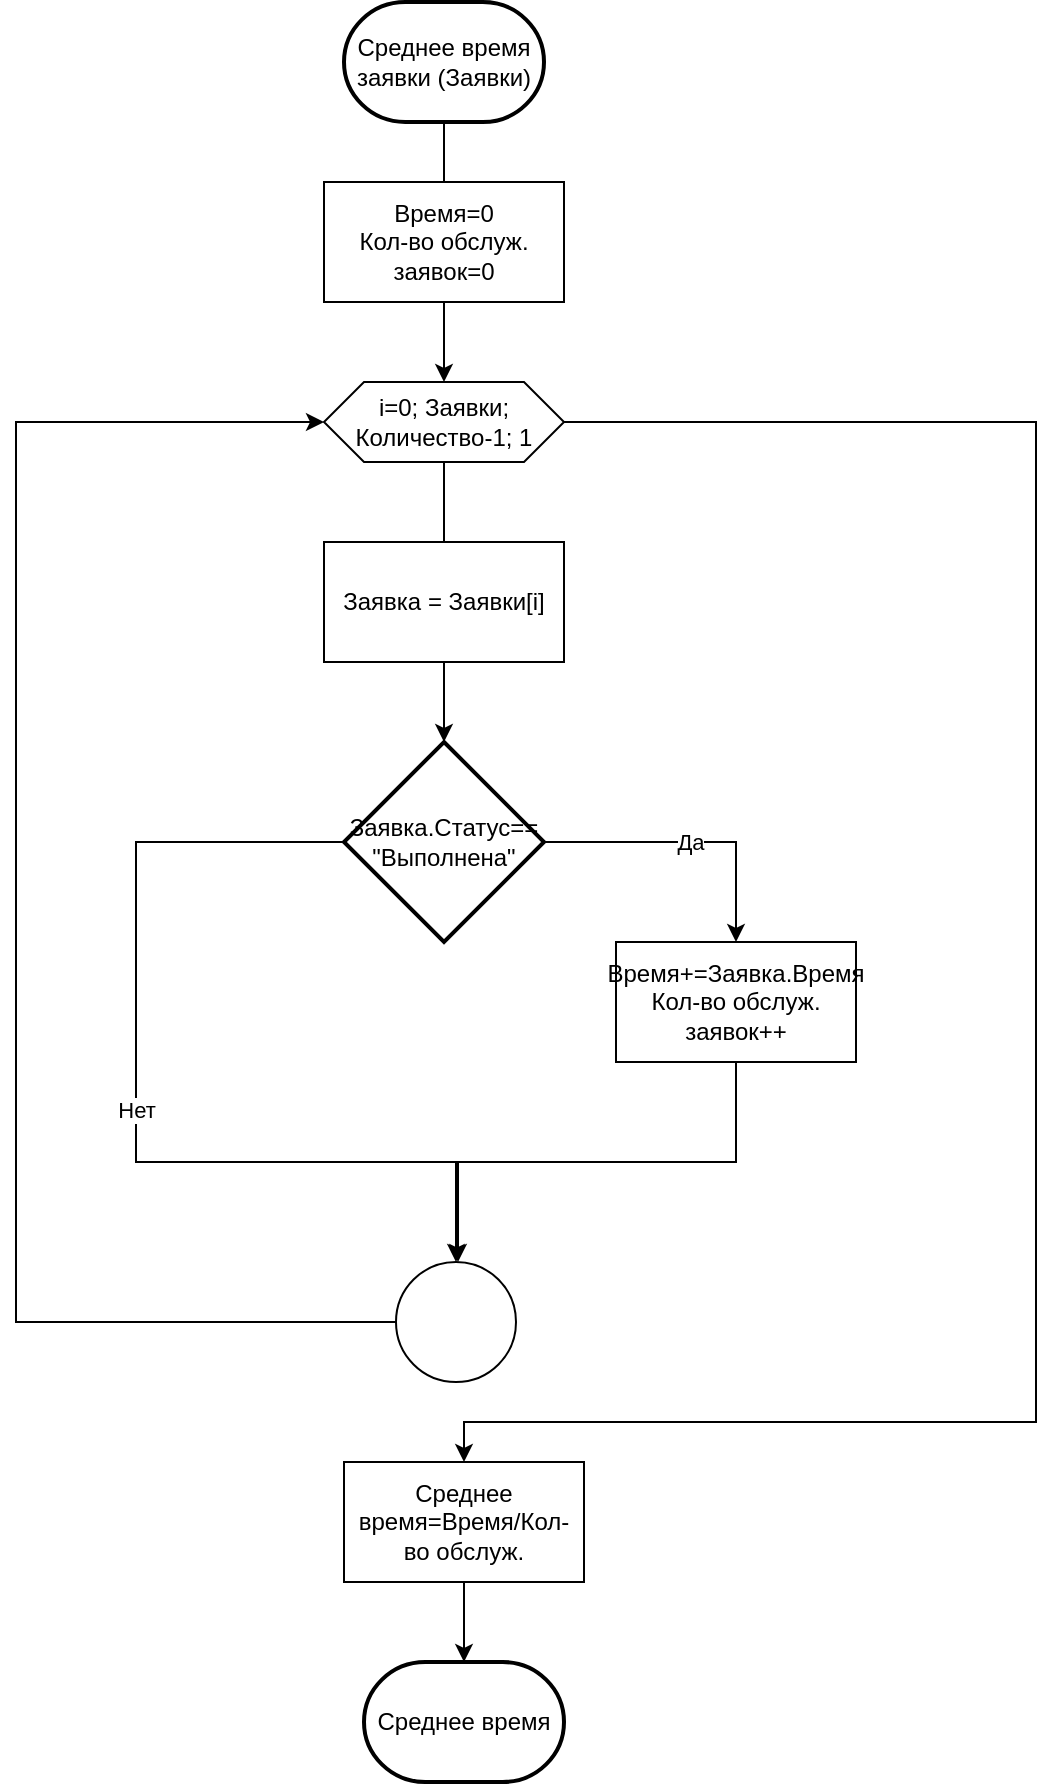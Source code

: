 <mxfile version="24.7.14">
  <diagram name="Страница — 1" id="s9hUHqfxmor6uLfwyALH">
    <mxGraphModel dx="1179" dy="861" grid="1" gridSize="10" guides="1" tooltips="1" connect="1" arrows="1" fold="1" page="1" pageScale="1" pageWidth="827" pageHeight="1169" math="0" shadow="0">
      <root>
        <mxCell id="0" />
        <mxCell id="1" parent="0" />
        <mxCell id="mgIORJ5hluBCUVCXlM-f-16" style="edgeStyle=orthogonalEdgeStyle;rounded=0;orthogonalLoop=1;jettySize=auto;html=1;exitX=0.5;exitY=1;exitDx=0;exitDy=0;exitPerimeter=0;entryX=0.5;entryY=0;entryDx=0;entryDy=0;endArrow=none;endFill=0;" edge="1" parent="1" source="mgIORJ5hluBCUVCXlM-f-1" target="mgIORJ5hluBCUVCXlM-f-2">
          <mxGeometry relative="1" as="geometry" />
        </mxCell>
        <mxCell id="mgIORJ5hluBCUVCXlM-f-1" value="Среднее время заявки (Заявки)" style="strokeWidth=2;html=1;shape=mxgraph.flowchart.terminator;whiteSpace=wrap;" vertex="1" parent="1">
          <mxGeometry x="364" y="10" width="100" height="60" as="geometry" />
        </mxCell>
        <mxCell id="mgIORJ5hluBCUVCXlM-f-17" style="edgeStyle=orthogonalEdgeStyle;rounded=0;orthogonalLoop=1;jettySize=auto;html=1;exitX=0.5;exitY=1;exitDx=0;exitDy=0;entryX=0.5;entryY=0;entryDx=0;entryDy=0;" edge="1" parent="1" source="mgIORJ5hluBCUVCXlM-f-2" target="mgIORJ5hluBCUVCXlM-f-3">
          <mxGeometry relative="1" as="geometry" />
        </mxCell>
        <mxCell id="mgIORJ5hluBCUVCXlM-f-2" value="Время=0&lt;div&gt;Кол-во обслуж. заявок=0&lt;/div&gt;" style="rounded=0;whiteSpace=wrap;html=1;" vertex="1" parent="1">
          <mxGeometry x="354" y="100" width="120" height="60" as="geometry" />
        </mxCell>
        <mxCell id="mgIORJ5hluBCUVCXlM-f-15" style="edgeStyle=orthogonalEdgeStyle;rounded=0;orthogonalLoop=1;jettySize=auto;html=1;exitX=1;exitY=0.5;exitDx=0;exitDy=0;entryX=0.5;entryY=0;entryDx=0;entryDy=0;" edge="1" parent="1" source="mgIORJ5hluBCUVCXlM-f-3" target="mgIORJ5hluBCUVCXlM-f-14">
          <mxGeometry relative="1" as="geometry">
            <Array as="points">
              <mxPoint x="710" y="220" />
              <mxPoint x="710" y="720" />
              <mxPoint x="424" y="720" />
            </Array>
          </mxGeometry>
        </mxCell>
        <mxCell id="mgIORJ5hluBCUVCXlM-f-19" style="edgeStyle=orthogonalEdgeStyle;rounded=0;orthogonalLoop=1;jettySize=auto;html=1;exitX=0.5;exitY=1;exitDx=0;exitDy=0;entryX=0.5;entryY=0;entryDx=0;entryDy=0;endArrow=none;endFill=0;" edge="1" parent="1" source="mgIORJ5hluBCUVCXlM-f-3" target="mgIORJ5hluBCUVCXlM-f-4">
          <mxGeometry relative="1" as="geometry" />
        </mxCell>
        <mxCell id="mgIORJ5hluBCUVCXlM-f-3" value="i=0; Заявки; Количество-1; 1" style="shape=hexagon;perimeter=hexagonPerimeter2;whiteSpace=wrap;html=1;fixedSize=1;" vertex="1" parent="1">
          <mxGeometry x="354" y="200" width="120" height="40" as="geometry" />
        </mxCell>
        <mxCell id="mgIORJ5hluBCUVCXlM-f-4" value="Заявка = Заявки[i]" style="rounded=0;whiteSpace=wrap;html=1;" vertex="1" parent="1">
          <mxGeometry x="354" y="280" width="120" height="60" as="geometry" />
        </mxCell>
        <mxCell id="mgIORJ5hluBCUVCXlM-f-7" value="Да" style="edgeStyle=orthogonalEdgeStyle;rounded=0;orthogonalLoop=1;jettySize=auto;html=1;exitX=1;exitY=0.5;exitDx=0;exitDy=0;exitPerimeter=0;entryX=0.5;entryY=0;entryDx=0;entryDy=0;" edge="1" parent="1" source="mgIORJ5hluBCUVCXlM-f-5" target="mgIORJ5hluBCUVCXlM-f-6">
          <mxGeometry relative="1" as="geometry" />
        </mxCell>
        <mxCell id="mgIORJ5hluBCUVCXlM-f-8" value="Нет" style="edgeStyle=orthogonalEdgeStyle;rounded=0;orthogonalLoop=1;jettySize=auto;html=1;exitX=0;exitY=0.5;exitDx=0;exitDy=0;exitPerimeter=0;" edge="1" parent="1" source="mgIORJ5hluBCUVCXlM-f-5">
          <mxGeometry relative="1" as="geometry">
            <mxPoint x="421" y="640" as="targetPoint" />
            <Array as="points">
              <mxPoint x="260" y="430" />
              <mxPoint x="260" y="590" />
              <mxPoint x="421" y="590" />
              <mxPoint x="421" y="640" />
            </Array>
          </mxGeometry>
        </mxCell>
        <mxCell id="mgIORJ5hluBCUVCXlM-f-5" value="Заявка.Статус==&lt;div&gt;&quot;Выполнена&quot;&lt;/div&gt;" style="strokeWidth=2;html=1;shape=mxgraph.flowchart.decision;whiteSpace=wrap;" vertex="1" parent="1">
          <mxGeometry x="364" y="380" width="100" height="100" as="geometry" />
        </mxCell>
        <mxCell id="mgIORJ5hluBCUVCXlM-f-9" style="edgeStyle=orthogonalEdgeStyle;rounded=0;orthogonalLoop=1;jettySize=auto;html=1;exitX=0.5;exitY=1;exitDx=0;exitDy=0;entryX=0.5;entryY=0;entryDx=0;entryDy=0;" edge="1" parent="1" source="mgIORJ5hluBCUVCXlM-f-6" target="mgIORJ5hluBCUVCXlM-f-10">
          <mxGeometry relative="1" as="geometry">
            <mxPoint x="420" y="640" as="targetPoint" />
            <Array as="points">
              <mxPoint x="560" y="590" />
              <mxPoint x="420" y="590" />
            </Array>
          </mxGeometry>
        </mxCell>
        <mxCell id="mgIORJ5hluBCUVCXlM-f-6" value="Время+=Заявка.Время&lt;div&gt;Кол-во обслуж. заявок++&lt;/div&gt;" style="rounded=0;whiteSpace=wrap;html=1;" vertex="1" parent="1">
          <mxGeometry x="500" y="480" width="120" height="60" as="geometry" />
        </mxCell>
        <mxCell id="mgIORJ5hluBCUVCXlM-f-12" style="edgeStyle=orthogonalEdgeStyle;rounded=0;orthogonalLoop=1;jettySize=auto;html=1;exitX=0;exitY=0.5;exitDx=0;exitDy=0;entryX=0;entryY=0.5;entryDx=0;entryDy=0;" edge="1" parent="1" source="mgIORJ5hluBCUVCXlM-f-10" target="mgIORJ5hluBCUVCXlM-f-3">
          <mxGeometry relative="1" as="geometry">
            <Array as="points">
              <mxPoint x="200" y="670" />
              <mxPoint x="200" y="220" />
            </Array>
          </mxGeometry>
        </mxCell>
        <mxCell id="mgIORJ5hluBCUVCXlM-f-10" value="" style="ellipse;whiteSpace=wrap;html=1;aspect=fixed;" vertex="1" parent="1">
          <mxGeometry x="390" y="640" width="60" height="60" as="geometry" />
        </mxCell>
        <mxCell id="mgIORJ5hluBCUVCXlM-f-14" value="Среднее время=Время/Кол-во обслуж." style="rounded=0;whiteSpace=wrap;html=1;" vertex="1" parent="1">
          <mxGeometry x="364" y="740" width="120" height="60" as="geometry" />
        </mxCell>
        <mxCell id="mgIORJ5hluBCUVCXlM-f-18" style="edgeStyle=orthogonalEdgeStyle;rounded=0;orthogonalLoop=1;jettySize=auto;html=1;exitX=0.5;exitY=1;exitDx=0;exitDy=0;entryX=0.5;entryY=0;entryDx=0;entryDy=0;entryPerimeter=0;" edge="1" parent="1" source="mgIORJ5hluBCUVCXlM-f-4" target="mgIORJ5hluBCUVCXlM-f-5">
          <mxGeometry relative="1" as="geometry" />
        </mxCell>
        <mxCell id="mgIORJ5hluBCUVCXlM-f-20" value="Среднее время" style="strokeWidth=2;html=1;shape=mxgraph.flowchart.terminator;whiteSpace=wrap;" vertex="1" parent="1">
          <mxGeometry x="374" y="840" width="100" height="60" as="geometry" />
        </mxCell>
        <mxCell id="mgIORJ5hluBCUVCXlM-f-21" style="edgeStyle=orthogonalEdgeStyle;rounded=0;orthogonalLoop=1;jettySize=auto;html=1;exitX=0.5;exitY=1;exitDx=0;exitDy=0;entryX=0.5;entryY=0;entryDx=0;entryDy=0;entryPerimeter=0;" edge="1" parent="1" source="mgIORJ5hluBCUVCXlM-f-14" target="mgIORJ5hluBCUVCXlM-f-20">
          <mxGeometry relative="1" as="geometry" />
        </mxCell>
      </root>
    </mxGraphModel>
  </diagram>
</mxfile>
